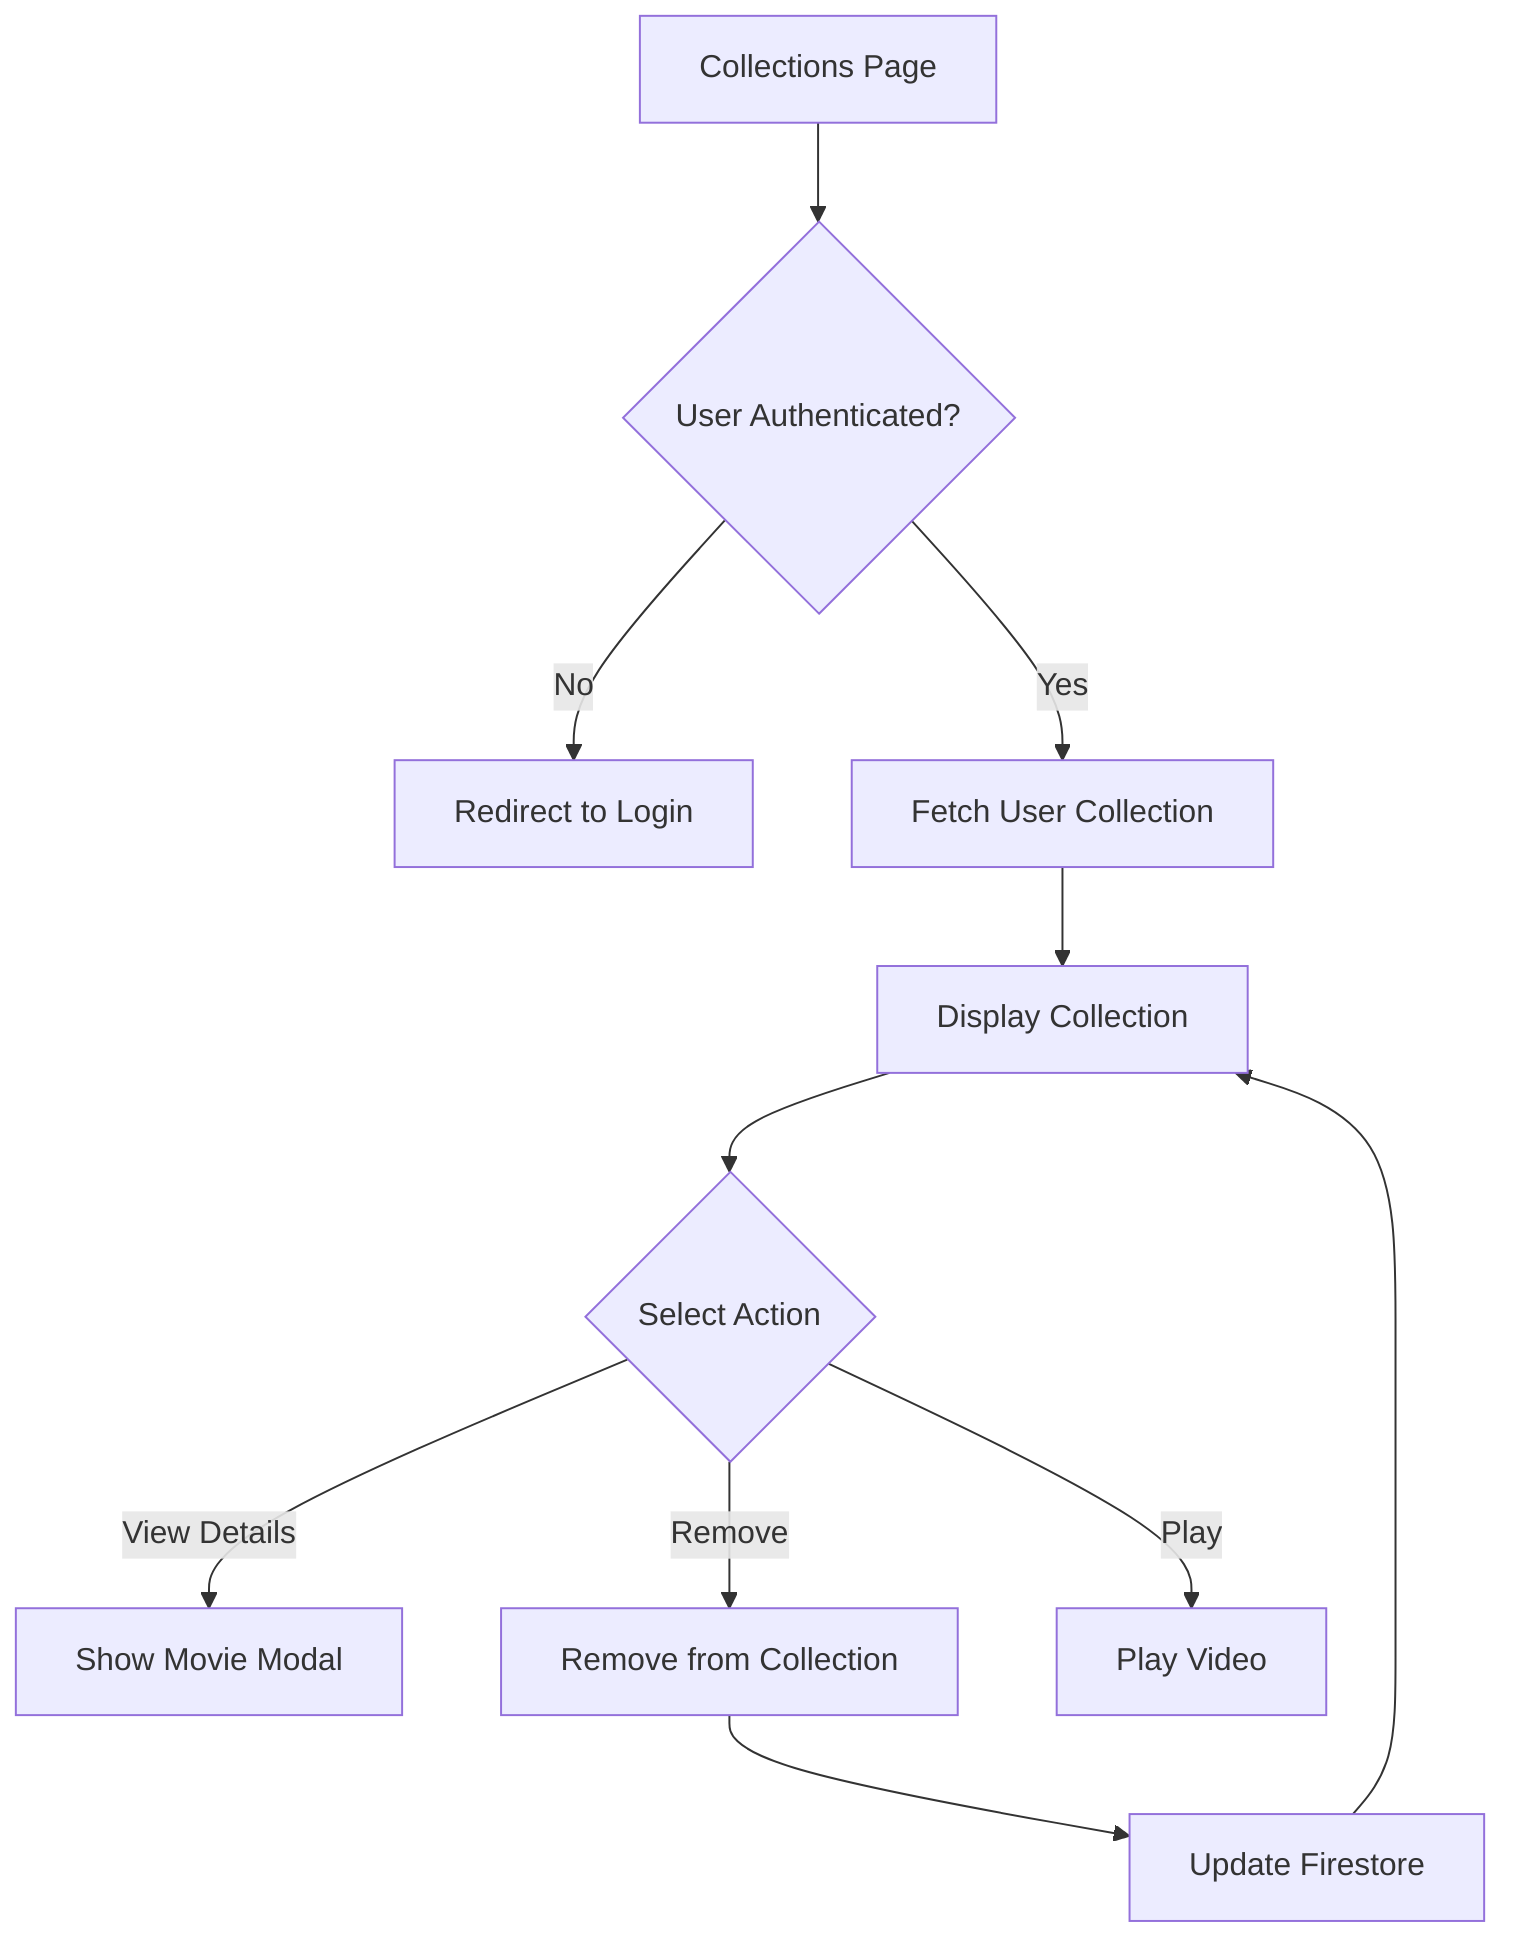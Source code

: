flowchart TD
    Collections[Collections Page] --> CheckAuth{User Authenticated?}
    CheckAuth -->|No| Redirect[Redirect to Login]
    CheckAuth -->|Yes| FetchCollection[Fetch User Collection]
    
    FetchCollection --> DisplayCollection[Display Collection]
    DisplayCollection --> MovieActions{Select Action}
    
    MovieActions -->|View Details| ShowModal[Show Movie Modal]
    MovieActions -->|Remove| RemoveMovie[Remove from Collection]
    MovieActions -->|Play| PlayVideo[Play Video]
    
    RemoveMovie --> UpdateFirestore[Update Firestore]
    UpdateFirestore --> DisplayCollection